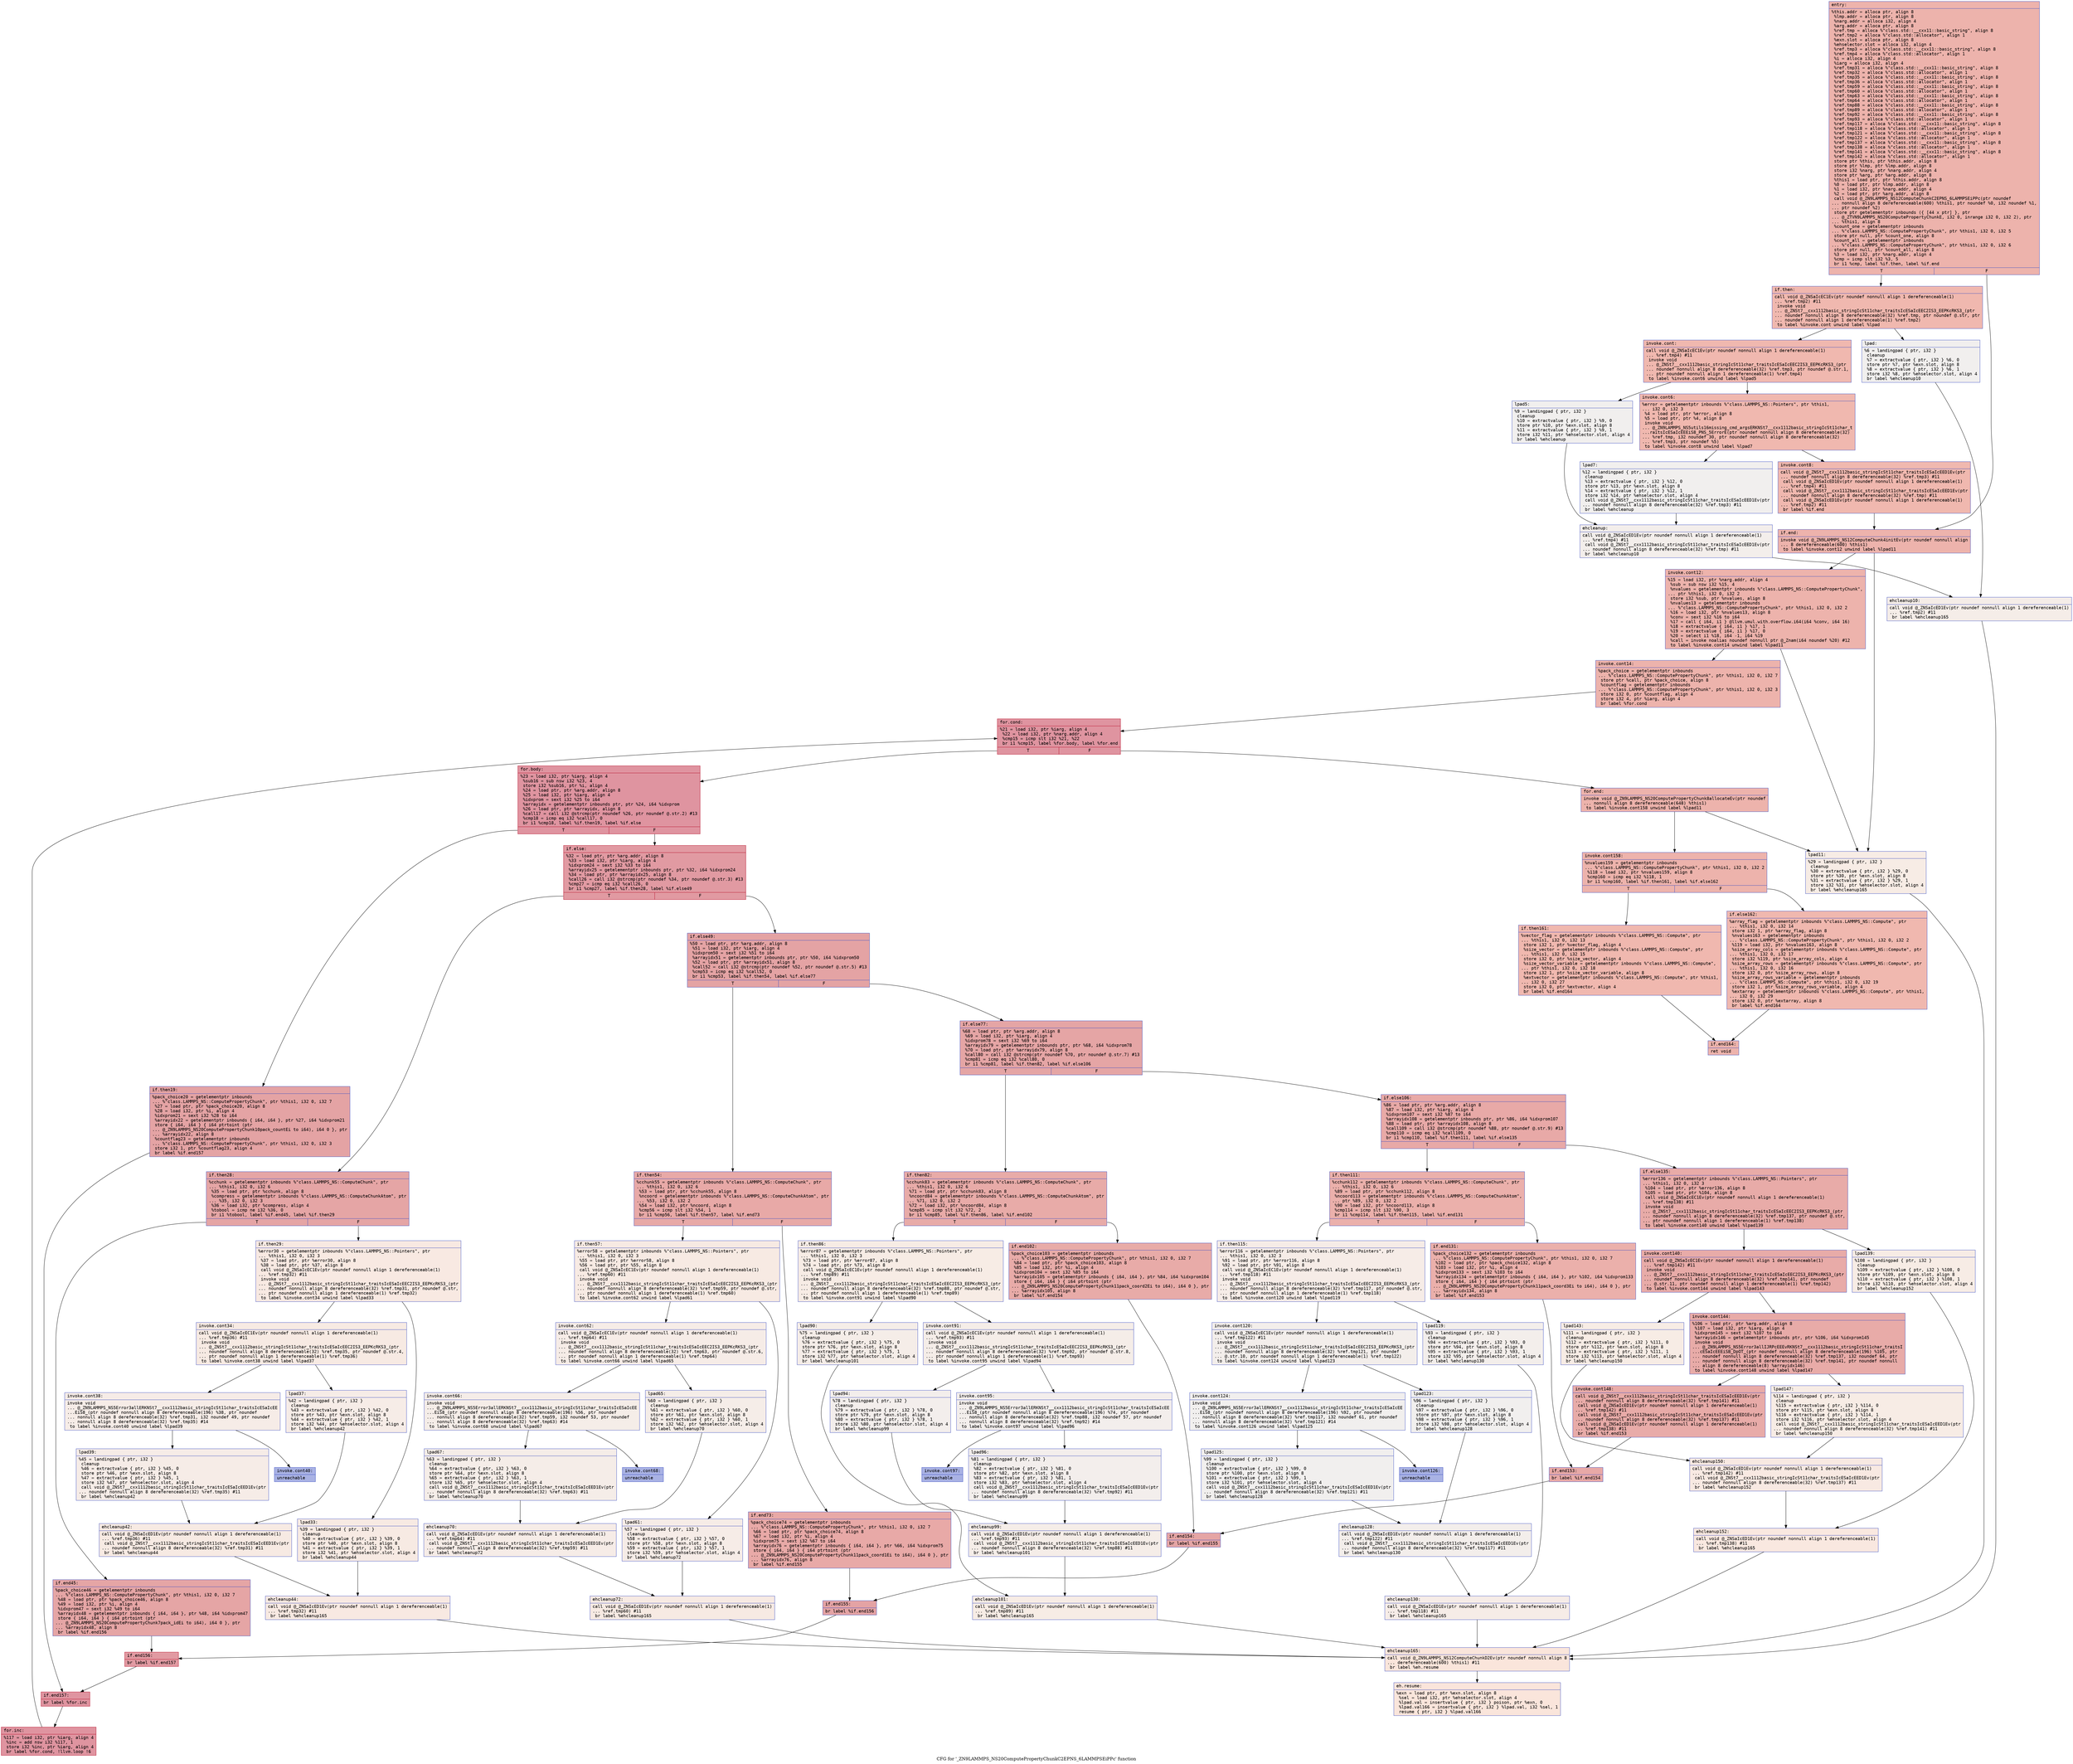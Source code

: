 digraph "CFG for '_ZN9LAMMPS_NS20ComputePropertyChunkC2EPNS_6LAMMPSEiPPc' function" {
	label="CFG for '_ZN9LAMMPS_NS20ComputePropertyChunkC2EPNS_6LAMMPSEiPPc' function";

	Node0x55b1604ce0b0 [shape=record,color="#3d50c3ff", style=filled, fillcolor="#d6524470" fontname="Courier",label="{entry:\l|  %this.addr = alloca ptr, align 8\l  %lmp.addr = alloca ptr, align 8\l  %narg.addr = alloca i32, align 4\l  %arg.addr = alloca ptr, align 8\l  %ref.tmp = alloca %\"class.std::__cxx11::basic_string\", align 8\l  %ref.tmp2 = alloca %\"class.std::allocator\", align 1\l  %exn.slot = alloca ptr, align 8\l  %ehselector.slot = alloca i32, align 4\l  %ref.tmp3 = alloca %\"class.std::__cxx11::basic_string\", align 8\l  %ref.tmp4 = alloca %\"class.std::allocator\", align 1\l  %i = alloca i32, align 4\l  %iarg = alloca i32, align 4\l  %ref.tmp31 = alloca %\"class.std::__cxx11::basic_string\", align 8\l  %ref.tmp32 = alloca %\"class.std::allocator\", align 1\l  %ref.tmp35 = alloca %\"class.std::__cxx11::basic_string\", align 8\l  %ref.tmp36 = alloca %\"class.std::allocator\", align 1\l  %ref.tmp59 = alloca %\"class.std::__cxx11::basic_string\", align 8\l  %ref.tmp60 = alloca %\"class.std::allocator\", align 1\l  %ref.tmp63 = alloca %\"class.std::__cxx11::basic_string\", align 8\l  %ref.tmp64 = alloca %\"class.std::allocator\", align 1\l  %ref.tmp88 = alloca %\"class.std::__cxx11::basic_string\", align 8\l  %ref.tmp89 = alloca %\"class.std::allocator\", align 1\l  %ref.tmp92 = alloca %\"class.std::__cxx11::basic_string\", align 8\l  %ref.tmp93 = alloca %\"class.std::allocator\", align 1\l  %ref.tmp117 = alloca %\"class.std::__cxx11::basic_string\", align 8\l  %ref.tmp118 = alloca %\"class.std::allocator\", align 1\l  %ref.tmp121 = alloca %\"class.std::__cxx11::basic_string\", align 8\l  %ref.tmp122 = alloca %\"class.std::allocator\", align 1\l  %ref.tmp137 = alloca %\"class.std::__cxx11::basic_string\", align 8\l  %ref.tmp138 = alloca %\"class.std::allocator\", align 1\l  %ref.tmp141 = alloca %\"class.std::__cxx11::basic_string\", align 8\l  %ref.tmp142 = alloca %\"class.std::allocator\", align 1\l  store ptr %this, ptr %this.addr, align 8\l  store ptr %lmp, ptr %lmp.addr, align 8\l  store i32 %narg, ptr %narg.addr, align 4\l  store ptr %arg, ptr %arg.addr, align 8\l  %this1 = load ptr, ptr %this.addr, align 8\l  %0 = load ptr, ptr %lmp.addr, align 8\l  %1 = load i32, ptr %narg.addr, align 4\l  %2 = load ptr, ptr %arg.addr, align 8\l  call void @_ZN9LAMMPS_NS12ComputeChunkC2EPNS_6LAMMPSEiPPc(ptr noundef\l... nonnull align 8 dereferenceable(600) %this1, ptr noundef %0, i32 noundef %1,\l... ptr noundef %2)\l  store ptr getelementptr inbounds (\{ [44 x ptr] \}, ptr\l... @_ZTVN9LAMMPS_NS20ComputePropertyChunkE, i32 0, inrange i32 0, i32 2), ptr\l... %this1, align 8\l  %count_one = getelementptr inbounds\l... %\"class.LAMMPS_NS::ComputePropertyChunk\", ptr %this1, i32 0, i32 5\l  store ptr null, ptr %count_one, align 8\l  %count_all = getelementptr inbounds\l... %\"class.LAMMPS_NS::ComputePropertyChunk\", ptr %this1, i32 0, i32 6\l  store ptr null, ptr %count_all, align 8\l  %3 = load i32, ptr %narg.addr, align 4\l  %cmp = icmp slt i32 %3, 5\l  br i1 %cmp, label %if.then, label %if.end\l|{<s0>T|<s1>F}}"];
	Node0x55b1604ce0b0:s0 -> Node0x55b1604d16c0[tooltip="entry -> if.then\nProbability 50.00%" ];
	Node0x55b1604ce0b0:s1 -> Node0x55b1604d1770[tooltip="entry -> if.end\nProbability 50.00%" ];
	Node0x55b1604d16c0 [shape=record,color="#3d50c3ff", style=filled, fillcolor="#dc5d4a70" fontname="Courier",label="{if.then:\l|  call void @_ZNSaIcEC1Ev(ptr noundef nonnull align 1 dereferenceable(1)\l... %ref.tmp2) #11\l  invoke void\l... @_ZNSt7__cxx1112basic_stringIcSt11char_traitsIcESaIcEEC2IS3_EEPKcRKS3_(ptr\l... noundef nonnull align 8 dereferenceable(32) %ref.tmp, ptr noundef @.str, ptr\l... noundef nonnull align 1 dereferenceable(1) %ref.tmp2)\l          to label %invoke.cont unwind label %lpad\l}"];
	Node0x55b1604d16c0 -> Node0x55b1604d1bb0[tooltip="if.then -> invoke.cont\nProbability 100.00%" ];
	Node0x55b1604d16c0 -> Node0x55b1604d1c90[tooltip="if.then -> lpad\nProbability 0.00%" ];
	Node0x55b1604d1bb0 [shape=record,color="#3d50c3ff", style=filled, fillcolor="#dc5d4a70" fontname="Courier",label="{invoke.cont:\l|  call void @_ZNSaIcEC1Ev(ptr noundef nonnull align 1 dereferenceable(1)\l... %ref.tmp4) #11\l  invoke void\l... @_ZNSt7__cxx1112basic_stringIcSt11char_traitsIcESaIcEEC2IS3_EEPKcRKS3_(ptr\l... noundef nonnull align 8 dereferenceable(32) %ref.tmp3, ptr noundef @.str.1,\l... ptr noundef nonnull align 1 dereferenceable(1) %ref.tmp4)\l          to label %invoke.cont6 unwind label %lpad5\l}"];
	Node0x55b1604d1bb0 -> Node0x55b1604d3030[tooltip="invoke.cont -> invoke.cont6\nProbability 100.00%" ];
	Node0x55b1604d1bb0 -> Node0x55b1604d3080[tooltip="invoke.cont -> lpad5\nProbability 0.00%" ];
	Node0x55b1604d3030 [shape=record,color="#3d50c3ff", style=filled, fillcolor="#dc5d4a70" fontname="Courier",label="{invoke.cont6:\l|  %error = getelementptr inbounds %\"class.LAMMPS_NS::Pointers\", ptr %this1,\l... i32 0, i32 3\l  %4 = load ptr, ptr %error, align 8\l  %5 = load ptr, ptr %4, align 8\l  invoke void\l... @_ZN9LAMMPS_NS5utils16missing_cmd_argsERKNSt7__cxx1112basic_stringIcSt11char_t\l...raitsIcESaIcEEEiS8_PNS_5ErrorE(ptr noundef nonnull align 8 dereferenceable(32)\l... %ref.tmp, i32 noundef 30, ptr noundef nonnull align 8 dereferenceable(32)\l... %ref.tmp3, ptr noundef %5)\l          to label %invoke.cont8 unwind label %lpad7\l}"];
	Node0x55b1604d3030 -> Node0x55b1604d2fe0[tooltip="invoke.cont6 -> invoke.cont8\nProbability 100.00%" ];
	Node0x55b1604d3030 -> Node0x55b1604d3bd0[tooltip="invoke.cont6 -> lpad7\nProbability 0.00%" ];
	Node0x55b1604d2fe0 [shape=record,color="#3d50c3ff", style=filled, fillcolor="#dc5d4a70" fontname="Courier",label="{invoke.cont8:\l|  call void @_ZNSt7__cxx1112basic_stringIcSt11char_traitsIcESaIcEED1Ev(ptr\l... noundef nonnull align 8 dereferenceable(32) %ref.tmp3) #11\l  call void @_ZNSaIcED1Ev(ptr noundef nonnull align 1 dereferenceable(1)\l... %ref.tmp4) #11\l  call void @_ZNSt7__cxx1112basic_stringIcSt11char_traitsIcESaIcEED1Ev(ptr\l... noundef nonnull align 8 dereferenceable(32) %ref.tmp) #11\l  call void @_ZNSaIcED1Ev(ptr noundef nonnull align 1 dereferenceable(1)\l... %ref.tmp2) #11\l  br label %if.end\l}"];
	Node0x55b1604d2fe0 -> Node0x55b1604d1770[tooltip="invoke.cont8 -> if.end\nProbability 100.00%" ];
	Node0x55b1604d1c90 [shape=record,color="#3d50c3ff", style=filled, fillcolor="#e0dbd870" fontname="Courier",label="{lpad:\l|  %6 = landingpad \{ ptr, i32 \}\l          cleanup\l  %7 = extractvalue \{ ptr, i32 \} %6, 0\l  store ptr %7, ptr %exn.slot, align 8\l  %8 = extractvalue \{ ptr, i32 \} %6, 1\l  store i32 %8, ptr %ehselector.slot, align 4\l  br label %ehcleanup10\l}"];
	Node0x55b1604d1c90 -> Node0x55b1604d4800[tooltip="lpad -> ehcleanup10\nProbability 100.00%" ];
	Node0x55b1604d3080 [shape=record,color="#3d50c3ff", style=filled, fillcolor="#e0dbd870" fontname="Courier",label="{lpad5:\l|  %9 = landingpad \{ ptr, i32 \}\l          cleanup\l  %10 = extractvalue \{ ptr, i32 \} %9, 0\l  store ptr %10, ptr %exn.slot, align 8\l  %11 = extractvalue \{ ptr, i32 \} %9, 1\l  store i32 %11, ptr %ehselector.slot, align 4\l  br label %ehcleanup\l}"];
	Node0x55b1604d3080 -> Node0x55b1604d4bd0[tooltip="lpad5 -> ehcleanup\nProbability 100.00%" ];
	Node0x55b1604d3bd0 [shape=record,color="#3d50c3ff", style=filled, fillcolor="#e0dbd870" fontname="Courier",label="{lpad7:\l|  %12 = landingpad \{ ptr, i32 \}\l          cleanup\l  %13 = extractvalue \{ ptr, i32 \} %12, 0\l  store ptr %13, ptr %exn.slot, align 8\l  %14 = extractvalue \{ ptr, i32 \} %12, 1\l  store i32 %14, ptr %ehselector.slot, align 4\l  call void @_ZNSt7__cxx1112basic_stringIcSt11char_traitsIcESaIcEED1Ev(ptr\l... noundef nonnull align 8 dereferenceable(32) %ref.tmp3) #11\l  br label %ehcleanup\l}"];
	Node0x55b1604d3bd0 -> Node0x55b1604d4bd0[tooltip="lpad7 -> ehcleanup\nProbability 100.00%" ];
	Node0x55b1604d4bd0 [shape=record,color="#3d50c3ff", style=filled, fillcolor="#e5d8d170" fontname="Courier",label="{ehcleanup:\l|  call void @_ZNSaIcED1Ev(ptr noundef nonnull align 1 dereferenceable(1)\l... %ref.tmp4) #11\l  call void @_ZNSt7__cxx1112basic_stringIcSt11char_traitsIcESaIcEED1Ev(ptr\l... noundef nonnull align 8 dereferenceable(32) %ref.tmp) #11\l  br label %ehcleanup10\l}"];
	Node0x55b1604d4bd0 -> Node0x55b1604d4800[tooltip="ehcleanup -> ehcleanup10\nProbability 100.00%" ];
	Node0x55b1604d4800 [shape=record,color="#3d50c3ff", style=filled, fillcolor="#e8d6cc70" fontname="Courier",label="{ehcleanup10:\l|  call void @_ZNSaIcED1Ev(ptr noundef nonnull align 1 dereferenceable(1)\l... %ref.tmp2) #11\l  br label %ehcleanup165\l}"];
	Node0x55b1604d4800 -> Node0x55b1604d54e0[tooltip="ehcleanup10 -> ehcleanup165\nProbability 100.00%" ];
	Node0x55b1604d1770 [shape=record,color="#3d50c3ff", style=filled, fillcolor="#d6524470" fontname="Courier",label="{if.end:\l|  invoke void @_ZN9LAMMPS_NS12ComputeChunk4initEv(ptr noundef nonnull align\l... 8 dereferenceable(600) %this1)\l          to label %invoke.cont12 unwind label %lpad11\l}"];
	Node0x55b1604d1770 -> Node0x55b1604d55d0[tooltip="if.end -> invoke.cont12\nProbability 100.00%" ];
	Node0x55b1604d1770 -> Node0x55b1604d5650[tooltip="if.end -> lpad11\nProbability 0.00%" ];
	Node0x55b1604d55d0 [shape=record,color="#3d50c3ff", style=filled, fillcolor="#d6524470" fontname="Courier",label="{invoke.cont12:\l|  %15 = load i32, ptr %narg.addr, align 4\l  %sub = sub nsw i32 %15, 4\l  %nvalues = getelementptr inbounds %\"class.LAMMPS_NS::ComputePropertyChunk\",\l... ptr %this1, i32 0, i32 2\l  store i32 %sub, ptr %nvalues, align 8\l  %nvalues13 = getelementptr inbounds\l... %\"class.LAMMPS_NS::ComputePropertyChunk\", ptr %this1, i32 0, i32 2\l  %16 = load i32, ptr %nvalues13, align 8\l  %conv = sext i32 %16 to i64\l  %17 = call \{ i64, i1 \} @llvm.umul.with.overflow.i64(i64 %conv, i64 16)\l  %18 = extractvalue \{ i64, i1 \} %17, 1\l  %19 = extractvalue \{ i64, i1 \} %17, 0\l  %20 = select i1 %18, i64 -1, i64 %19\l  %call = invoke noalias noundef nonnull ptr @_Znam(i64 noundef %20) #12\l          to label %invoke.cont14 unwind label %lpad11\l}"];
	Node0x55b1604d55d0 -> Node0x55b1604d5fd0[tooltip="invoke.cont12 -> invoke.cont14\nProbability 100.00%" ];
	Node0x55b1604d55d0 -> Node0x55b1604d5650[tooltip="invoke.cont12 -> lpad11\nProbability 0.00%" ];
	Node0x55b1604d5fd0 [shape=record,color="#3d50c3ff", style=filled, fillcolor="#d6524470" fontname="Courier",label="{invoke.cont14:\l|  %pack_choice = getelementptr inbounds\l... %\"class.LAMMPS_NS::ComputePropertyChunk\", ptr %this1, i32 0, i32 7\l  store ptr %call, ptr %pack_choice, align 8\l  %countflag = getelementptr inbounds\l... %\"class.LAMMPS_NS::ComputePropertyChunk\", ptr %this1, i32 0, i32 3\l  store i32 0, ptr %countflag, align 4\l  store i32 4, ptr %iarg, align 4\l  br label %for.cond\l}"];
	Node0x55b1604d5fd0 -> Node0x55b1604d6630[tooltip="invoke.cont14 -> for.cond\nProbability 100.00%" ];
	Node0x55b1604d6630 [shape=record,color="#b70d28ff", style=filled, fillcolor="#b70d2870" fontname="Courier",label="{for.cond:\l|  %21 = load i32, ptr %iarg, align 4\l  %22 = load i32, ptr %narg.addr, align 4\l  %cmp15 = icmp slt i32 %21, %22\l  br i1 %cmp15, label %for.body, label %for.end\l|{<s0>T|<s1>F}}"];
	Node0x55b1604d6630:s0 -> Node0x55b1604d68d0[tooltip="for.cond -> for.body\nProbability 96.88%" ];
	Node0x55b1604d6630:s1 -> Node0x55b1604d6950[tooltip="for.cond -> for.end\nProbability 3.12%" ];
	Node0x55b1604d68d0 [shape=record,color="#b70d28ff", style=filled, fillcolor="#b70d2870" fontname="Courier",label="{for.body:\l|  %23 = load i32, ptr %iarg, align 4\l  %sub16 = sub nsw i32 %23, 4\l  store i32 %sub16, ptr %i, align 4\l  %24 = load ptr, ptr %arg.addr, align 8\l  %25 = load i32, ptr %iarg, align 4\l  %idxprom = sext i32 %25 to i64\l  %arrayidx = getelementptr inbounds ptr, ptr %24, i64 %idxprom\l  %26 = load ptr, ptr %arrayidx, align 8\l  %call17 = call i32 @strcmp(ptr noundef %26, ptr noundef @.str.2) #13\l  %cmp18 = icmp eq i32 %call17, 0\l  br i1 %cmp18, label %if.then19, label %if.else\l|{<s0>T|<s1>F}}"];
	Node0x55b1604d68d0:s0 -> Node0x55b1604cf3c0[tooltip="for.body -> if.then19\nProbability 37.50%" ];
	Node0x55b1604d68d0:s1 -> Node0x55b1604cf4a0[tooltip="for.body -> if.else\nProbability 62.50%" ];
	Node0x55b1604cf3c0 [shape=record,color="#3d50c3ff", style=filled, fillcolor="#c32e3170" fontname="Courier",label="{if.then19:\l|  %pack_choice20 = getelementptr inbounds\l... %\"class.LAMMPS_NS::ComputePropertyChunk\", ptr %this1, i32 0, i32 7\l  %27 = load ptr, ptr %pack_choice20, align 8\l  %28 = load i32, ptr %i, align 4\l  %idxprom21 = sext i32 %28 to i64\l  %arrayidx22 = getelementptr inbounds \{ i64, i64 \}, ptr %27, i64 %idxprom21\l  store \{ i64, i64 \} \{ i64 ptrtoint (ptr\l... @_ZN9LAMMPS_NS20ComputePropertyChunk10pack_countEi to i64), i64 0 \}, ptr\l... %arrayidx22, align 8\l  %countflag23 = getelementptr inbounds\l... %\"class.LAMMPS_NS::ComputePropertyChunk\", ptr %this1, i32 0, i32 3\l  store i32 1, ptr %countflag23, align 4\l  br label %if.end157\l}"];
	Node0x55b1604cf3c0 -> Node0x55b1604d8360[tooltip="if.then19 -> if.end157\nProbability 100.00%" ];
	Node0x55b1604d5650 [shape=record,color="#3d50c3ff", style=filled, fillcolor="#ecd3c570" fontname="Courier",label="{lpad11:\l|  %29 = landingpad \{ ptr, i32 \}\l          cleanup\l  %30 = extractvalue \{ ptr, i32 \} %29, 0\l  store ptr %30, ptr %exn.slot, align 8\l  %31 = extractvalue \{ ptr, i32 \} %29, 1\l  store i32 %31, ptr %ehselector.slot, align 4\l  br label %ehcleanup165\l}"];
	Node0x55b1604d5650 -> Node0x55b1604d54e0[tooltip="lpad11 -> ehcleanup165\nProbability 100.00%" ];
	Node0x55b1604cf4a0 [shape=record,color="#b70d28ff", style=filled, fillcolor="#bb1b2c70" fontname="Courier",label="{if.else:\l|  %32 = load ptr, ptr %arg.addr, align 8\l  %33 = load i32, ptr %iarg, align 4\l  %idxprom24 = sext i32 %33 to i64\l  %arrayidx25 = getelementptr inbounds ptr, ptr %32, i64 %idxprom24\l  %34 = load ptr, ptr %arrayidx25, align 8\l  %call26 = call i32 @strcmp(ptr noundef %34, ptr noundef @.str.3) #13\l  %cmp27 = icmp eq i32 %call26, 0\l  br i1 %cmp27, label %if.then28, label %if.else49\l|{<s0>T|<s1>F}}"];
	Node0x55b1604cf4a0:s0 -> Node0x55b1604d8c70[tooltip="if.else -> if.then28\nProbability 37.50%" ];
	Node0x55b1604cf4a0:s1 -> Node0x55b1604d8cf0[tooltip="if.else -> if.else49\nProbability 62.50%" ];
	Node0x55b1604d8c70 [shape=record,color="#3d50c3ff", style=filled, fillcolor="#c5333470" fontname="Courier",label="{if.then28:\l|  %cchunk = getelementptr inbounds %\"class.LAMMPS_NS::ComputeChunk\", ptr\l... %this1, i32 0, i32 6\l  %35 = load ptr, ptr %cchunk, align 8\l  %compress = getelementptr inbounds %\"class.LAMMPS_NS::ComputeChunkAtom\", ptr\l... %35, i32 0, i32 3\l  %36 = load i32, ptr %compress, align 4\l  %tobool = icmp ne i32 %36, 0\l  br i1 %tobool, label %if.end45, label %if.then29\l|{<s0>T|<s1>F}}"];
	Node0x55b1604d8c70:s0 -> Node0x55b1604d9200[tooltip="if.then28 -> if.end45\nProbability 100.00%" ];
	Node0x55b1604d8c70:s1 -> Node0x55b1604d9280[tooltip="if.then28 -> if.then29\nProbability 0.00%" ];
	Node0x55b1604d9280 [shape=record,color="#3d50c3ff", style=filled, fillcolor="#efcebd70" fontname="Courier",label="{if.then29:\l|  %error30 = getelementptr inbounds %\"class.LAMMPS_NS::Pointers\", ptr\l... %this1, i32 0, i32 3\l  %37 = load ptr, ptr %error30, align 8\l  %38 = load ptr, ptr %37, align 8\l  call void @_ZNSaIcEC1Ev(ptr noundef nonnull align 1 dereferenceable(1)\l... %ref.tmp32) #11\l  invoke void\l... @_ZNSt7__cxx1112basic_stringIcSt11char_traitsIcESaIcEEC2IS3_EEPKcRKS3_(ptr\l... noundef nonnull align 8 dereferenceable(32) %ref.tmp31, ptr noundef @.str,\l... ptr noundef nonnull align 1 dereferenceable(1) %ref.tmp32)\l          to label %invoke.cont34 unwind label %lpad33\l}"];
	Node0x55b1604d9280 -> Node0x55b1604d9770[tooltip="if.then29 -> invoke.cont34\nProbability 50.00%" ];
	Node0x55b1604d9280 -> Node0x55b1604d97f0[tooltip="if.then29 -> lpad33\nProbability 50.00%" ];
	Node0x55b1604d9770 [shape=record,color="#3d50c3ff", style=filled, fillcolor="#eed0c070" fontname="Courier",label="{invoke.cont34:\l|  call void @_ZNSaIcEC1Ev(ptr noundef nonnull align 1 dereferenceable(1)\l... %ref.tmp36) #11\l  invoke void\l... @_ZNSt7__cxx1112basic_stringIcSt11char_traitsIcESaIcEEC2IS3_EEPKcRKS3_(ptr\l... noundef nonnull align 8 dereferenceable(32) %ref.tmp35, ptr noundef @.str.4,\l... ptr noundef nonnull align 1 dereferenceable(1) %ref.tmp36)\l          to label %invoke.cont38 unwind label %lpad37\l}"];
	Node0x55b1604d9770 -> Node0x55b1604d9b70[tooltip="invoke.cont34 -> invoke.cont38\nProbability 50.00%" ];
	Node0x55b1604d9770 -> Node0x55b1604d9bc0[tooltip="invoke.cont34 -> lpad37\nProbability 50.00%" ];
	Node0x55b1604d9b70 [shape=record,color="#3d50c3ff", style=filled, fillcolor="#ead5c970" fontname="Courier",label="{invoke.cont38:\l|  invoke void\l... @_ZN9LAMMPS_NS5Error3allERKNSt7__cxx1112basic_stringIcSt11char_traitsIcESaIcEE\l...EiS8_(ptr noundef nonnull align 8 dereferenceable(196) %38, ptr noundef\l... nonnull align 8 dereferenceable(32) %ref.tmp31, i32 noundef 49, ptr noundef\l... nonnull align 8 dereferenceable(32) %ref.tmp35) #14\l          to label %invoke.cont40 unwind label %lpad39\l}"];
	Node0x55b1604d9b70 -> Node0x55b1604d9b20[tooltip="invoke.cont38 -> invoke.cont40\nProbability 0.00%" ];
	Node0x55b1604d9b70 -> Node0x55b1604d9f40[tooltip="invoke.cont38 -> lpad39\nProbability 100.00%" ];
	Node0x55b1604d9b20 [shape=record,color="#3d50c3ff", style=filled, fillcolor="#3d50c370" fontname="Courier",label="{invoke.cont40:\l|  unreachable\l}"];
	Node0x55b1604d97f0 [shape=record,color="#3d50c3ff", style=filled, fillcolor="#eed0c070" fontname="Courier",label="{lpad33:\l|  %39 = landingpad \{ ptr, i32 \}\l          cleanup\l  %40 = extractvalue \{ ptr, i32 \} %39, 0\l  store ptr %40, ptr %exn.slot, align 8\l  %41 = extractvalue \{ ptr, i32 \} %39, 1\l  store i32 %41, ptr %ehselector.slot, align 4\l  br label %ehcleanup44\l}"];
	Node0x55b1604d97f0 -> Node0x55b1604d3b60[tooltip="lpad33 -> ehcleanup44\nProbability 100.00%" ];
	Node0x55b1604d9bc0 [shape=record,color="#3d50c3ff", style=filled, fillcolor="#ead5c970" fontname="Courier",label="{lpad37:\l|  %42 = landingpad \{ ptr, i32 \}\l          cleanup\l  %43 = extractvalue \{ ptr, i32 \} %42, 0\l  store ptr %43, ptr %exn.slot, align 8\l  %44 = extractvalue \{ ptr, i32 \} %42, 1\l  store i32 %44, ptr %ehselector.slot, align 4\l  br label %ehcleanup42\l}"];
	Node0x55b1604d9bc0 -> Node0x55b1604daf50[tooltip="lpad37 -> ehcleanup42\nProbability 100.00%" ];
	Node0x55b1604d9f40 [shape=record,color="#3d50c3ff", style=filled, fillcolor="#ead5c970" fontname="Courier",label="{lpad39:\l|  %45 = landingpad \{ ptr, i32 \}\l          cleanup\l  %46 = extractvalue \{ ptr, i32 \} %45, 0\l  store ptr %46, ptr %exn.slot, align 8\l  %47 = extractvalue \{ ptr, i32 \} %45, 1\l  store i32 %47, ptr %ehselector.slot, align 4\l  call void @_ZNSt7__cxx1112basic_stringIcSt11char_traitsIcESaIcEED1Ev(ptr\l... noundef nonnull align 8 dereferenceable(32) %ref.tmp35) #11\l  br label %ehcleanup42\l}"];
	Node0x55b1604d9f40 -> Node0x55b1604daf50[tooltip="lpad39 -> ehcleanup42\nProbability 100.00%" ];
	Node0x55b1604daf50 [shape=record,color="#3d50c3ff", style=filled, fillcolor="#eed0c070" fontname="Courier",label="{ehcleanup42:\l|  call void @_ZNSaIcED1Ev(ptr noundef nonnull align 1 dereferenceable(1)\l... %ref.tmp36) #11\l  call void @_ZNSt7__cxx1112basic_stringIcSt11char_traitsIcESaIcEED1Ev(ptr\l... noundef nonnull align 8 dereferenceable(32) %ref.tmp31) #11\l  br label %ehcleanup44\l}"];
	Node0x55b1604daf50 -> Node0x55b1604d3b60[tooltip="ehcleanup42 -> ehcleanup44\nProbability 100.00%" ];
	Node0x55b1604d3b60 [shape=record,color="#3d50c3ff", style=filled, fillcolor="#efcebd70" fontname="Courier",label="{ehcleanup44:\l|  call void @_ZNSaIcED1Ev(ptr noundef nonnull align 1 dereferenceable(1)\l... %ref.tmp32) #11\l  br label %ehcleanup165\l}"];
	Node0x55b1604d3b60 -> Node0x55b1604d54e0[tooltip="ehcleanup44 -> ehcleanup165\nProbability 100.00%" ];
	Node0x55b1604d9200 [shape=record,color="#3d50c3ff", style=filled, fillcolor="#c5333470" fontname="Courier",label="{if.end45:\l|  %pack_choice46 = getelementptr inbounds\l... %\"class.LAMMPS_NS::ComputePropertyChunk\", ptr %this1, i32 0, i32 7\l  %48 = load ptr, ptr %pack_choice46, align 8\l  %49 = load i32, ptr %i, align 4\l  %idxprom47 = sext i32 %49 to i64\l  %arrayidx48 = getelementptr inbounds \{ i64, i64 \}, ptr %48, i64 %idxprom47\l  store \{ i64, i64 \} \{ i64 ptrtoint (ptr\l... @_ZN9LAMMPS_NS20ComputePropertyChunk7pack_idEi to i64), i64 0 \}, ptr\l... %arrayidx48, align 8\l  br label %if.end156\l}"];
	Node0x55b1604d9200 -> Node0x55b1604dc530[tooltip="if.end45 -> if.end156\nProbability 100.00%" ];
	Node0x55b1604d8cf0 [shape=record,color="#3d50c3ff", style=filled, fillcolor="#c32e3170" fontname="Courier",label="{if.else49:\l|  %50 = load ptr, ptr %arg.addr, align 8\l  %51 = load i32, ptr %iarg, align 4\l  %idxprom50 = sext i32 %51 to i64\l  %arrayidx51 = getelementptr inbounds ptr, ptr %50, i64 %idxprom50\l  %52 = load ptr, ptr %arrayidx51, align 8\l  %call52 = call i32 @strcmp(ptr noundef %52, ptr noundef @.str.5) #13\l  %cmp53 = icmp eq i32 %call52, 0\l  br i1 %cmp53, label %if.then54, label %if.else77\l|{<s0>T|<s1>F}}"];
	Node0x55b1604d8cf0:s0 -> Node0x55b1604dcaf0[tooltip="if.else49 -> if.then54\nProbability 37.50%" ];
	Node0x55b1604d8cf0:s1 -> Node0x55b1604dcb70[tooltip="if.else49 -> if.else77\nProbability 62.50%" ];
	Node0x55b1604dcaf0 [shape=record,color="#3d50c3ff", style=filled, fillcolor="#ca3b3770" fontname="Courier",label="{if.then54:\l|  %cchunk55 = getelementptr inbounds %\"class.LAMMPS_NS::ComputeChunk\", ptr\l... %this1, i32 0, i32 6\l  %53 = load ptr, ptr %cchunk55, align 8\l  %ncoord = getelementptr inbounds %\"class.LAMMPS_NS::ComputeChunkAtom\", ptr\l... %53, i32 0, i32 2\l  %54 = load i32, ptr %ncoord, align 8\l  %cmp56 = icmp slt i32 %54, 1\l  br i1 %cmp56, label %if.then57, label %if.end73\l|{<s0>T|<s1>F}}"];
	Node0x55b1604dcaf0:s0 -> Node0x55b1604dd080[tooltip="if.then54 -> if.then57\nProbability 0.00%" ];
	Node0x55b1604dcaf0:s1 -> Node0x55b1604dd100[tooltip="if.then54 -> if.end73\nProbability 100.00%" ];
	Node0x55b1604dd080 [shape=record,color="#3d50c3ff", style=filled, fillcolor="#eed0c070" fontname="Courier",label="{if.then57:\l|  %error58 = getelementptr inbounds %\"class.LAMMPS_NS::Pointers\", ptr\l... %this1, i32 0, i32 3\l  %55 = load ptr, ptr %error58, align 8\l  %56 = load ptr, ptr %55, align 8\l  call void @_ZNSaIcEC1Ev(ptr noundef nonnull align 1 dereferenceable(1)\l... %ref.tmp60) #11\l  invoke void\l... @_ZNSt7__cxx1112basic_stringIcSt11char_traitsIcESaIcEEC2IS3_EEPKcRKS3_(ptr\l... noundef nonnull align 8 dereferenceable(32) %ref.tmp59, ptr noundef @.str,\l... ptr noundef nonnull align 1 dereferenceable(1) %ref.tmp60)\l          to label %invoke.cont62 unwind label %lpad61\l}"];
	Node0x55b1604dd080 -> Node0x55b1604dd5f0[tooltip="if.then57 -> invoke.cont62\nProbability 50.00%" ];
	Node0x55b1604dd080 -> Node0x55b1604dd670[tooltip="if.then57 -> lpad61\nProbability 50.00%" ];
	Node0x55b1604dd5f0 [shape=record,color="#3d50c3ff", style=filled, fillcolor="#ead5c970" fontname="Courier",label="{invoke.cont62:\l|  call void @_ZNSaIcEC1Ev(ptr noundef nonnull align 1 dereferenceable(1)\l... %ref.tmp64) #11\l  invoke void\l... @_ZNSt7__cxx1112basic_stringIcSt11char_traitsIcESaIcEEC2IS3_EEPKcRKS3_(ptr\l... noundef nonnull align 8 dereferenceable(32) %ref.tmp63, ptr noundef @.str.6,\l... ptr noundef nonnull align 1 dereferenceable(1) %ref.tmp64)\l          to label %invoke.cont66 unwind label %lpad65\l}"];
	Node0x55b1604dd5f0 -> Node0x55b1604dd9f0[tooltip="invoke.cont62 -> invoke.cont66\nProbability 50.00%" ];
	Node0x55b1604dd5f0 -> Node0x55b1604dda40[tooltip="invoke.cont62 -> lpad65\nProbability 50.00%" ];
	Node0x55b1604dd9f0 [shape=record,color="#3d50c3ff", style=filled, fillcolor="#e8d6cc70" fontname="Courier",label="{invoke.cont66:\l|  invoke void\l... @_ZN9LAMMPS_NS5Error3allERKNSt7__cxx1112basic_stringIcSt11char_traitsIcESaIcEE\l...EiS8_(ptr noundef nonnull align 8 dereferenceable(196) %56, ptr noundef\l... nonnull align 8 dereferenceable(32) %ref.tmp59, i32 noundef 53, ptr noundef\l... nonnull align 8 dereferenceable(32) %ref.tmp63) #14\l          to label %invoke.cont68 unwind label %lpad67\l}"];
	Node0x55b1604dd9f0 -> Node0x55b1604dd9a0[tooltip="invoke.cont66 -> invoke.cont68\nProbability 0.00%" ];
	Node0x55b1604dd9f0 -> Node0x55b1604ddd60[tooltip="invoke.cont66 -> lpad67\nProbability 100.00%" ];
	Node0x55b1604dd9a0 [shape=record,color="#3d50c3ff", style=filled, fillcolor="#3d50c370" fontname="Courier",label="{invoke.cont68:\l|  unreachable\l}"];
	Node0x55b1604dd670 [shape=record,color="#3d50c3ff", style=filled, fillcolor="#ead5c970" fontname="Courier",label="{lpad61:\l|  %57 = landingpad \{ ptr, i32 \}\l          cleanup\l  %58 = extractvalue \{ ptr, i32 \} %57, 0\l  store ptr %58, ptr %exn.slot, align 8\l  %59 = extractvalue \{ ptr, i32 \} %57, 1\l  store i32 %59, ptr %ehselector.slot, align 4\l  br label %ehcleanup72\l}"];
	Node0x55b1604dd670 -> Node0x55b1604de320[tooltip="lpad61 -> ehcleanup72\nProbability 100.00%" ];
	Node0x55b1604dda40 [shape=record,color="#3d50c3ff", style=filled, fillcolor="#e8d6cc70" fontname="Courier",label="{lpad65:\l|  %60 = landingpad \{ ptr, i32 \}\l          cleanup\l  %61 = extractvalue \{ ptr, i32 \} %60, 0\l  store ptr %61, ptr %exn.slot, align 8\l  %62 = extractvalue \{ ptr, i32 \} %60, 1\l  store i32 %62, ptr %ehselector.slot, align 4\l  br label %ehcleanup70\l}"];
	Node0x55b1604dda40 -> Node0x55b1604de670[tooltip="lpad65 -> ehcleanup70\nProbability 100.00%" ];
	Node0x55b1604ddd60 [shape=record,color="#3d50c3ff", style=filled, fillcolor="#e8d6cc70" fontname="Courier",label="{lpad67:\l|  %63 = landingpad \{ ptr, i32 \}\l          cleanup\l  %64 = extractvalue \{ ptr, i32 \} %63, 0\l  store ptr %64, ptr %exn.slot, align 8\l  %65 = extractvalue \{ ptr, i32 \} %63, 1\l  store i32 %65, ptr %ehselector.slot, align 4\l  call void @_ZNSt7__cxx1112basic_stringIcSt11char_traitsIcESaIcEED1Ev(ptr\l... noundef nonnull align 8 dereferenceable(32) %ref.tmp63) #11\l  br label %ehcleanup70\l}"];
	Node0x55b1604ddd60 -> Node0x55b1604de670[tooltip="lpad67 -> ehcleanup70\nProbability 100.00%" ];
	Node0x55b1604de670 [shape=record,color="#3d50c3ff", style=filled, fillcolor="#ead5c970" fontname="Courier",label="{ehcleanup70:\l|  call void @_ZNSaIcED1Ev(ptr noundef nonnull align 1 dereferenceable(1)\l... %ref.tmp64) #11\l  call void @_ZNSt7__cxx1112basic_stringIcSt11char_traitsIcESaIcEED1Ev(ptr\l... noundef nonnull align 8 dereferenceable(32) %ref.tmp59) #11\l  br label %ehcleanup72\l}"];
	Node0x55b1604de670 -> Node0x55b1604de320[tooltip="ehcleanup70 -> ehcleanup72\nProbability 100.00%" ];
	Node0x55b1604de320 [shape=record,color="#3d50c3ff", style=filled, fillcolor="#eed0c070" fontname="Courier",label="{ehcleanup72:\l|  call void @_ZNSaIcED1Ev(ptr noundef nonnull align 1 dereferenceable(1)\l... %ref.tmp60) #11\l  br label %ehcleanup165\l}"];
	Node0x55b1604de320 -> Node0x55b1604d54e0[tooltip="ehcleanup72 -> ehcleanup165\nProbability 100.00%" ];
	Node0x55b1604dd100 [shape=record,color="#3d50c3ff", style=filled, fillcolor="#ca3b3770" fontname="Courier",label="{if.end73:\l|  %pack_choice74 = getelementptr inbounds\l... %\"class.LAMMPS_NS::ComputePropertyChunk\", ptr %this1, i32 0, i32 7\l  %66 = load ptr, ptr %pack_choice74, align 8\l  %67 = load i32, ptr %i, align 4\l  %idxprom75 = sext i32 %67 to i64\l  %arrayidx76 = getelementptr inbounds \{ i64, i64 \}, ptr %66, i64 %idxprom75\l  store \{ i64, i64 \} \{ i64 ptrtoint (ptr\l... @_ZN9LAMMPS_NS20ComputePropertyChunk11pack_coord1Ei to i64), i64 0 \}, ptr\l... %arrayidx76, align 8\l  br label %if.end155\l}"];
	Node0x55b1604dd100 -> Node0x55b1604df460[tooltip="if.end73 -> if.end155\nProbability 100.00%" ];
	Node0x55b1604dcb70 [shape=record,color="#3d50c3ff", style=filled, fillcolor="#c5333470" fontname="Courier",label="{if.else77:\l|  %68 = load ptr, ptr %arg.addr, align 8\l  %69 = load i32, ptr %iarg, align 4\l  %idxprom78 = sext i32 %69 to i64\l  %arrayidx79 = getelementptr inbounds ptr, ptr %68, i64 %idxprom78\l  %70 = load ptr, ptr %arrayidx79, align 8\l  %call80 = call i32 @strcmp(ptr noundef %70, ptr noundef @.str.7) #13\l  %cmp81 = icmp eq i32 %call80, 0\l  br i1 %cmp81, label %if.then82, label %if.else106\l|{<s0>T|<s1>F}}"];
	Node0x55b1604dcb70:s0 -> Node0x55b1604dfa20[tooltip="if.else77 -> if.then82\nProbability 37.50%" ];
	Node0x55b1604dcb70:s1 -> Node0x55b1604dfaa0[tooltip="if.else77 -> if.else106\nProbability 62.50%" ];
	Node0x55b1604dfa20 [shape=record,color="#3d50c3ff", style=filled, fillcolor="#cc403a70" fontname="Courier",label="{if.then82:\l|  %cchunk83 = getelementptr inbounds %\"class.LAMMPS_NS::ComputeChunk\", ptr\l... %this1, i32 0, i32 6\l  %71 = load ptr, ptr %cchunk83, align 8\l  %ncoord84 = getelementptr inbounds %\"class.LAMMPS_NS::ComputeChunkAtom\", ptr\l... %71, i32 0, i32 2\l  %72 = load i32, ptr %ncoord84, align 8\l  %cmp85 = icmp slt i32 %72, 2\l  br i1 %cmp85, label %if.then86, label %if.end102\l|{<s0>T|<s1>F}}"];
	Node0x55b1604dfa20:s0 -> Node0x55b1604dff60[tooltip="if.then82 -> if.then86\nProbability 0.00%" ];
	Node0x55b1604dfa20:s1 -> Node0x55b1604dffe0[tooltip="if.then82 -> if.end102\nProbability 100.00%" ];
	Node0x55b1604dff60 [shape=record,color="#3d50c3ff", style=filled, fillcolor="#ecd3c570" fontname="Courier",label="{if.then86:\l|  %error87 = getelementptr inbounds %\"class.LAMMPS_NS::Pointers\", ptr\l... %this1, i32 0, i32 3\l  %73 = load ptr, ptr %error87, align 8\l  %74 = load ptr, ptr %73, align 8\l  call void @_ZNSaIcEC1Ev(ptr noundef nonnull align 1 dereferenceable(1)\l... %ref.tmp89) #11\l  invoke void\l... @_ZNSt7__cxx1112basic_stringIcSt11char_traitsIcESaIcEEC2IS3_EEPKcRKS3_(ptr\l... noundef nonnull align 8 dereferenceable(32) %ref.tmp88, ptr noundef @.str,\l... ptr noundef nonnull align 1 dereferenceable(1) %ref.tmp89)\l          to label %invoke.cont91 unwind label %lpad90\l}"];
	Node0x55b1604dff60 -> Node0x55b1604e04d0[tooltip="if.then86 -> invoke.cont91\nProbability 50.00%" ];
	Node0x55b1604dff60 -> Node0x55b1604e0550[tooltip="if.then86 -> lpad90\nProbability 50.00%" ];
	Node0x55b1604e04d0 [shape=record,color="#3d50c3ff", style=filled, fillcolor="#e8d6cc70" fontname="Courier",label="{invoke.cont91:\l|  call void @_ZNSaIcEC1Ev(ptr noundef nonnull align 1 dereferenceable(1)\l... %ref.tmp93) #11\l  invoke void\l... @_ZNSt7__cxx1112basic_stringIcSt11char_traitsIcESaIcEEC2IS3_EEPKcRKS3_(ptr\l... noundef nonnull align 8 dereferenceable(32) %ref.tmp92, ptr noundef @.str.8,\l... ptr noundef nonnull align 1 dereferenceable(1) %ref.tmp93)\l          to label %invoke.cont95 unwind label %lpad94\l}"];
	Node0x55b1604e04d0 -> Node0x55b1604e08d0[tooltip="invoke.cont91 -> invoke.cont95\nProbability 50.00%" ];
	Node0x55b1604e04d0 -> Node0x55b1604e0920[tooltip="invoke.cont91 -> lpad94\nProbability 50.00%" ];
	Node0x55b1604e08d0 [shape=record,color="#3d50c3ff", style=filled, fillcolor="#e3d9d370" fontname="Courier",label="{invoke.cont95:\l|  invoke void\l... @_ZN9LAMMPS_NS5Error3allERKNSt7__cxx1112basic_stringIcSt11char_traitsIcESaIcEE\l...EiS8_(ptr noundef nonnull align 8 dereferenceable(196) %74, ptr noundef\l... nonnull align 8 dereferenceable(32) %ref.tmp88, i32 noundef 57, ptr noundef\l... nonnull align 8 dereferenceable(32) %ref.tmp92) #14\l          to label %invoke.cont97 unwind label %lpad96\l}"];
	Node0x55b1604e08d0 -> Node0x55b1604e0880[tooltip="invoke.cont95 -> invoke.cont97\nProbability 0.00%" ];
	Node0x55b1604e08d0 -> Node0x55b1604e0c40[tooltip="invoke.cont95 -> lpad96\nProbability 100.00%" ];
	Node0x55b1604e0880 [shape=record,color="#3d50c3ff", style=filled, fillcolor="#3d50c370" fontname="Courier",label="{invoke.cont97:\l|  unreachable\l}"];
	Node0x55b1604e0550 [shape=record,color="#3d50c3ff", style=filled, fillcolor="#e8d6cc70" fontname="Courier",label="{lpad90:\l|  %75 = landingpad \{ ptr, i32 \}\l          cleanup\l  %76 = extractvalue \{ ptr, i32 \} %75, 0\l  store ptr %76, ptr %exn.slot, align 8\l  %77 = extractvalue \{ ptr, i32 \} %75, 1\l  store i32 %77, ptr %ehselector.slot, align 4\l  br label %ehcleanup101\l}"];
	Node0x55b1604e0550 -> Node0x55b1604e1200[tooltip="lpad90 -> ehcleanup101\nProbability 100.00%" ];
	Node0x55b1604e0920 [shape=record,color="#3d50c3ff", style=filled, fillcolor="#e3d9d370" fontname="Courier",label="{lpad94:\l|  %78 = landingpad \{ ptr, i32 \}\l          cleanup\l  %79 = extractvalue \{ ptr, i32 \} %78, 0\l  store ptr %79, ptr %exn.slot, align 8\l  %80 = extractvalue \{ ptr, i32 \} %78, 1\l  store i32 %80, ptr %ehselector.slot, align 4\l  br label %ehcleanup99\l}"];
	Node0x55b1604e0920 -> Node0x55b1604e1550[tooltip="lpad94 -> ehcleanup99\nProbability 100.00%" ];
	Node0x55b1604e0c40 [shape=record,color="#3d50c3ff", style=filled, fillcolor="#e3d9d370" fontname="Courier",label="{lpad96:\l|  %81 = landingpad \{ ptr, i32 \}\l          cleanup\l  %82 = extractvalue \{ ptr, i32 \} %81, 0\l  store ptr %82, ptr %exn.slot, align 8\l  %83 = extractvalue \{ ptr, i32 \} %81, 1\l  store i32 %83, ptr %ehselector.slot, align 4\l  call void @_ZNSt7__cxx1112basic_stringIcSt11char_traitsIcESaIcEED1Ev(ptr\l... noundef nonnull align 8 dereferenceable(32) %ref.tmp92) #11\l  br label %ehcleanup99\l}"];
	Node0x55b1604e0c40 -> Node0x55b1604e1550[tooltip="lpad96 -> ehcleanup99\nProbability 100.00%" ];
	Node0x55b1604e1550 [shape=record,color="#3d50c3ff", style=filled, fillcolor="#e8d6cc70" fontname="Courier",label="{ehcleanup99:\l|  call void @_ZNSaIcED1Ev(ptr noundef nonnull align 1 dereferenceable(1)\l... %ref.tmp93) #11\l  call void @_ZNSt7__cxx1112basic_stringIcSt11char_traitsIcESaIcEED1Ev(ptr\l... noundef nonnull align 8 dereferenceable(32) %ref.tmp88) #11\l  br label %ehcleanup101\l}"];
	Node0x55b1604e1550 -> Node0x55b1604e1200[tooltip="ehcleanup99 -> ehcleanup101\nProbability 100.00%" ];
	Node0x55b1604e1200 [shape=record,color="#3d50c3ff", style=filled, fillcolor="#ecd3c570" fontname="Courier",label="{ehcleanup101:\l|  call void @_ZNSaIcED1Ev(ptr noundef nonnull align 1 dereferenceable(1)\l... %ref.tmp89) #11\l  br label %ehcleanup165\l}"];
	Node0x55b1604e1200 -> Node0x55b1604d54e0[tooltip="ehcleanup101 -> ehcleanup165\nProbability 100.00%" ];
	Node0x55b1604dffe0 [shape=record,color="#3d50c3ff", style=filled, fillcolor="#cc403a70" fontname="Courier",label="{if.end102:\l|  %pack_choice103 = getelementptr inbounds\l... %\"class.LAMMPS_NS::ComputePropertyChunk\", ptr %this1, i32 0, i32 7\l  %84 = load ptr, ptr %pack_choice103, align 8\l  %85 = load i32, ptr %i, align 4\l  %idxprom104 = sext i32 %85 to i64\l  %arrayidx105 = getelementptr inbounds \{ i64, i64 \}, ptr %84, i64 %idxprom104\l  store \{ i64, i64 \} \{ i64 ptrtoint (ptr\l... @_ZN9LAMMPS_NS20ComputePropertyChunk11pack_coord2Ei to i64), i64 0 \}, ptr\l... %arrayidx105, align 8\l  br label %if.end154\l}"];
	Node0x55b1604dffe0 -> Node0x55b1604e2340[tooltip="if.end102 -> if.end154\nProbability 100.00%" ];
	Node0x55b1604dfaa0 [shape=record,color="#3d50c3ff", style=filled, fillcolor="#ca3b3770" fontname="Courier",label="{if.else106:\l|  %86 = load ptr, ptr %arg.addr, align 8\l  %87 = load i32, ptr %iarg, align 4\l  %idxprom107 = sext i32 %87 to i64\l  %arrayidx108 = getelementptr inbounds ptr, ptr %86, i64 %idxprom107\l  %88 = load ptr, ptr %arrayidx108, align 8\l  %call109 = call i32 @strcmp(ptr noundef %88, ptr noundef @.str.9) #13\l  %cmp110 = icmp eq i32 %call109, 0\l  br i1 %cmp110, label %if.then111, label %if.else135\l|{<s0>T|<s1>F}}"];
	Node0x55b1604dfaa0:s0 -> Node0x55b1604e2900[tooltip="if.else106 -> if.then111\nProbability 37.50%" ];
	Node0x55b1604dfaa0:s1 -> Node0x55b1604e2980[tooltip="if.else106 -> if.else135\nProbability 62.50%" ];
	Node0x55b1604e2900 [shape=record,color="#3d50c3ff", style=filled, fillcolor="#d24b4070" fontname="Courier",label="{if.then111:\l|  %cchunk112 = getelementptr inbounds %\"class.LAMMPS_NS::ComputeChunk\", ptr\l... %this1, i32 0, i32 6\l  %89 = load ptr, ptr %cchunk112, align 8\l  %ncoord113 = getelementptr inbounds %\"class.LAMMPS_NS::ComputeChunkAtom\",\l... ptr %89, i32 0, i32 2\l  %90 = load i32, ptr %ncoord113, align 8\l  %cmp114 = icmp slt i32 %90, 3\l  br i1 %cmp114, label %if.then115, label %if.end131\l|{<s0>T|<s1>F}}"];
	Node0x55b1604e2900:s0 -> Node0x55b1604e2e40[tooltip="if.then111 -> if.then115\nProbability 0.00%" ];
	Node0x55b1604e2900:s1 -> Node0x55b1604e2ec0[tooltip="if.then111 -> if.end131\nProbability 100.00%" ];
	Node0x55b1604e2e40 [shape=record,color="#3d50c3ff", style=filled, fillcolor="#ead5c970" fontname="Courier",label="{if.then115:\l|  %error116 = getelementptr inbounds %\"class.LAMMPS_NS::Pointers\", ptr\l... %this1, i32 0, i32 3\l  %91 = load ptr, ptr %error116, align 8\l  %92 = load ptr, ptr %91, align 8\l  call void @_ZNSaIcEC1Ev(ptr noundef nonnull align 1 dereferenceable(1)\l... %ref.tmp118) #11\l  invoke void\l... @_ZNSt7__cxx1112basic_stringIcSt11char_traitsIcESaIcEEC2IS3_EEPKcRKS3_(ptr\l... noundef nonnull align 8 dereferenceable(32) %ref.tmp117, ptr noundef @.str,\l... ptr noundef nonnull align 1 dereferenceable(1) %ref.tmp118)\l          to label %invoke.cont120 unwind label %lpad119\l}"];
	Node0x55b1604e2e40 -> Node0x55b1604e33c0[tooltip="if.then115 -> invoke.cont120\nProbability 50.00%" ];
	Node0x55b1604e2e40 -> Node0x55b1604e3440[tooltip="if.then115 -> lpad119\nProbability 50.00%" ];
	Node0x55b1604e33c0 [shape=record,color="#3d50c3ff", style=filled, fillcolor="#e5d8d170" fontname="Courier",label="{invoke.cont120:\l|  call void @_ZNSaIcEC1Ev(ptr noundef nonnull align 1 dereferenceable(1)\l... %ref.tmp122) #11\l  invoke void\l... @_ZNSt7__cxx1112basic_stringIcSt11char_traitsIcESaIcEEC2IS3_EEPKcRKS3_(ptr\l... noundef nonnull align 8 dereferenceable(32) %ref.tmp121, ptr noundef\l... @.str.10, ptr noundef nonnull align 1 dereferenceable(1) %ref.tmp122)\l          to label %invoke.cont124 unwind label %lpad123\l}"];
	Node0x55b1604e33c0 -> Node0x55b1604d7160[tooltip="invoke.cont120 -> invoke.cont124\nProbability 50.00%" ];
	Node0x55b1604e33c0 -> Node0x55b1604d71b0[tooltip="invoke.cont120 -> lpad123\nProbability 50.00%" ];
	Node0x55b1604d7160 [shape=record,color="#3d50c3ff", style=filled, fillcolor="#e0dbd870" fontname="Courier",label="{invoke.cont124:\l|  invoke void\l... @_ZN9LAMMPS_NS5Error3allERKNSt7__cxx1112basic_stringIcSt11char_traitsIcESaIcEE\l...EiS8_(ptr noundef nonnull align 8 dereferenceable(196) %92, ptr noundef\l... nonnull align 8 dereferenceable(32) %ref.tmp117, i32 noundef 61, ptr noundef\l... nonnull align 8 dereferenceable(32) %ref.tmp121) #14\l          to label %invoke.cont126 unwind label %lpad125\l}"];
	Node0x55b1604d7160 -> Node0x55b1604d7110[tooltip="invoke.cont124 -> invoke.cont126\nProbability 0.00%" ];
	Node0x55b1604d7160 -> Node0x55b1604d74d0[tooltip="invoke.cont124 -> lpad125\nProbability 100.00%" ];
	Node0x55b1604d7110 [shape=record,color="#3d50c3ff", style=filled, fillcolor="#3d50c370" fontname="Courier",label="{invoke.cont126:\l|  unreachable\l}"];
	Node0x55b1604e3440 [shape=record,color="#3d50c3ff", style=filled, fillcolor="#e5d8d170" fontname="Courier",label="{lpad119:\l|  %93 = landingpad \{ ptr, i32 \}\l          cleanup\l  %94 = extractvalue \{ ptr, i32 \} %93, 0\l  store ptr %94, ptr %exn.slot, align 8\l  %95 = extractvalue \{ ptr, i32 \} %93, 1\l  store i32 %95, ptr %ehselector.slot, align 4\l  br label %ehcleanup130\l}"];
	Node0x55b1604e3440 -> Node0x55b1604d7a90[tooltip="lpad119 -> ehcleanup130\nProbability 100.00%" ];
	Node0x55b1604d71b0 [shape=record,color="#3d50c3ff", style=filled, fillcolor="#e0dbd870" fontname="Courier",label="{lpad123:\l|  %96 = landingpad \{ ptr, i32 \}\l          cleanup\l  %97 = extractvalue \{ ptr, i32 \} %96, 0\l  store ptr %97, ptr %exn.slot, align 8\l  %98 = extractvalue \{ ptr, i32 \} %96, 1\l  store i32 %98, ptr %ehselector.slot, align 4\l  br label %ehcleanup128\l}"];
	Node0x55b1604d71b0 -> Node0x55b1604d7de0[tooltip="lpad123 -> ehcleanup128\nProbability 100.00%" ];
	Node0x55b1604d74d0 [shape=record,color="#3d50c3ff", style=filled, fillcolor="#e0dbd870" fontname="Courier",label="{lpad125:\l|  %99 = landingpad \{ ptr, i32 \}\l          cleanup\l  %100 = extractvalue \{ ptr, i32 \} %99, 0\l  store ptr %100, ptr %exn.slot, align 8\l  %101 = extractvalue \{ ptr, i32 \} %99, 1\l  store i32 %101, ptr %ehselector.slot, align 4\l  call void @_ZNSt7__cxx1112basic_stringIcSt11char_traitsIcESaIcEED1Ev(ptr\l... noundef nonnull align 8 dereferenceable(32) %ref.tmp121) #11\l  br label %ehcleanup128\l}"];
	Node0x55b1604d74d0 -> Node0x55b1604d7de0[tooltip="lpad125 -> ehcleanup128\nProbability 100.00%" ];
	Node0x55b1604d7de0 [shape=record,color="#3d50c3ff", style=filled, fillcolor="#e5d8d170" fontname="Courier",label="{ehcleanup128:\l|  call void @_ZNSaIcED1Ev(ptr noundef nonnull align 1 dereferenceable(1)\l... %ref.tmp122) #11\l  call void @_ZNSt7__cxx1112basic_stringIcSt11char_traitsIcESaIcEED1Ev(ptr\l... noundef nonnull align 8 dereferenceable(32) %ref.tmp117) #11\l  br label %ehcleanup130\l}"];
	Node0x55b1604d7de0 -> Node0x55b1604d7a90[tooltip="ehcleanup128 -> ehcleanup130\nProbability 100.00%" ];
	Node0x55b1604d7a90 [shape=record,color="#3d50c3ff", style=filled, fillcolor="#ead5c970" fontname="Courier",label="{ehcleanup130:\l|  call void @_ZNSaIcED1Ev(ptr noundef nonnull align 1 dereferenceable(1)\l... %ref.tmp118) #11\l  br label %ehcleanup165\l}"];
	Node0x55b1604d7a90 -> Node0x55b1604d54e0[tooltip="ehcleanup130 -> ehcleanup165\nProbability 100.00%" ];
	Node0x55b1604e2ec0 [shape=record,color="#3d50c3ff", style=filled, fillcolor="#d24b4070" fontname="Courier",label="{if.end131:\l|  %pack_choice132 = getelementptr inbounds\l... %\"class.LAMMPS_NS::ComputePropertyChunk\", ptr %this1, i32 0, i32 7\l  %102 = load ptr, ptr %pack_choice132, align 8\l  %103 = load i32, ptr %i, align 4\l  %idxprom133 = sext i32 %103 to i64\l  %arrayidx134 = getelementptr inbounds \{ i64, i64 \}, ptr %102, i64 %idxprom133\l  store \{ i64, i64 \} \{ i64 ptrtoint (ptr\l... @_ZN9LAMMPS_NS20ComputePropertyChunk11pack_coord3Ei to i64), i64 0 \}, ptr\l... %arrayidx134, align 8\l  br label %if.end153\l}"];
	Node0x55b1604e2ec0 -> Node0x55b1604e6a60[tooltip="if.end131 -> if.end153\nProbability 100.00%" ];
	Node0x55b1604e2980 [shape=record,color="#3d50c3ff", style=filled, fillcolor="#cc403a70" fontname="Courier",label="{if.else135:\l|  %error136 = getelementptr inbounds %\"class.LAMMPS_NS::Pointers\", ptr\l... %this1, i32 0, i32 3\l  %104 = load ptr, ptr %error136, align 8\l  %105 = load ptr, ptr %104, align 8\l  call void @_ZNSaIcEC1Ev(ptr noundef nonnull align 1 dereferenceable(1)\l... %ref.tmp138) #11\l  invoke void\l... @_ZNSt7__cxx1112basic_stringIcSt11char_traitsIcESaIcEEC2IS3_EEPKcRKS3_(ptr\l... noundef nonnull align 8 dereferenceable(32) %ref.tmp137, ptr noundef @.str,\l... ptr noundef nonnull align 1 dereferenceable(1) %ref.tmp138)\l          to label %invoke.cont140 unwind label %lpad139\l}"];
	Node0x55b1604e2980 -> Node0x55b1604e6e80[tooltip="if.else135 -> invoke.cont140\nProbability 100.00%" ];
	Node0x55b1604e2980 -> Node0x55b1604e6f00[tooltip="if.else135 -> lpad139\nProbability 0.00%" ];
	Node0x55b1604e6e80 [shape=record,color="#3d50c3ff", style=filled, fillcolor="#cc403a70" fontname="Courier",label="{invoke.cont140:\l|  call void @_ZNSaIcEC1Ev(ptr noundef nonnull align 1 dereferenceable(1)\l... %ref.tmp142) #11\l  invoke void\l... @_ZNSt7__cxx1112basic_stringIcSt11char_traitsIcESaIcEEC2IS3_EEPKcRKS3_(ptr\l... noundef nonnull align 8 dereferenceable(32) %ref.tmp141, ptr noundef\l... @.str.11, ptr noundef nonnull align 1 dereferenceable(1) %ref.tmp142)\l          to label %invoke.cont144 unwind label %lpad143\l}"];
	Node0x55b1604e6e80 -> Node0x55b1604e7220[tooltip="invoke.cont140 -> invoke.cont144\nProbability 100.00%" ];
	Node0x55b1604e6e80 -> Node0x55b1604e7270[tooltip="invoke.cont140 -> lpad143\nProbability 0.00%" ];
	Node0x55b1604e7220 [shape=record,color="#3d50c3ff", style=filled, fillcolor="#cc403a70" fontname="Courier",label="{invoke.cont144:\l|  %106 = load ptr, ptr %arg.addr, align 8\l  %107 = load i32, ptr %iarg, align 4\l  %idxprom145 = sext i32 %107 to i64\l  %arrayidx146 = getelementptr inbounds ptr, ptr %106, i64 %idxprom145\l  invoke void\l... @_ZN9LAMMPS_NS5Error3allIJRPcEEEvRKNSt7__cxx1112basic_stringIcSt11char_traitsI\l...cESaIcEEEiSB_DpOT_(ptr noundef nonnull align 8 dereferenceable(196) %105, ptr\l... noundef nonnull align 8 dereferenceable(32) %ref.tmp137, i32 noundef 64, ptr\l... noundef nonnull align 8 dereferenceable(32) %ref.tmp141, ptr noundef nonnull\l... align 8 dereferenceable(8) %arrayidx146)\l          to label %invoke.cont148 unwind label %lpad147\l}"];
	Node0x55b1604e7220 -> Node0x55b1604e71d0[tooltip="invoke.cont144 -> invoke.cont148\nProbability 100.00%" ];
	Node0x55b1604e7220 -> Node0x55b1604e7870[tooltip="invoke.cont144 -> lpad147\nProbability 0.00%" ];
	Node0x55b1604e71d0 [shape=record,color="#3d50c3ff", style=filled, fillcolor="#cc403a70" fontname="Courier",label="{invoke.cont148:\l|  call void @_ZNSt7__cxx1112basic_stringIcSt11char_traitsIcESaIcEED1Ev(ptr\l... noundef nonnull align 8 dereferenceable(32) %ref.tmp141) #11\l  call void @_ZNSaIcED1Ev(ptr noundef nonnull align 1 dereferenceable(1)\l... %ref.tmp142) #11\l  call void @_ZNSt7__cxx1112basic_stringIcSt11char_traitsIcESaIcEED1Ev(ptr\l... noundef nonnull align 8 dereferenceable(32) %ref.tmp137) #11\l  call void @_ZNSaIcED1Ev(ptr noundef nonnull align 1 dereferenceable(1)\l... %ref.tmp138) #11\l  br label %if.end153\l}"];
	Node0x55b1604e71d0 -> Node0x55b1604e6a60[tooltip="invoke.cont148 -> if.end153\nProbability 100.00%" ];
	Node0x55b1604e6f00 [shape=record,color="#3d50c3ff", style=filled, fillcolor="#ecd3c570" fontname="Courier",label="{lpad139:\l|  %108 = landingpad \{ ptr, i32 \}\l          cleanup\l  %109 = extractvalue \{ ptr, i32 \} %108, 0\l  store ptr %109, ptr %exn.slot, align 8\l  %110 = extractvalue \{ ptr, i32 \} %108, 1\l  store i32 %110, ptr %ehselector.slot, align 4\l  br label %ehcleanup152\l}"];
	Node0x55b1604e6f00 -> Node0x55b1604e82f0[tooltip="lpad139 -> ehcleanup152\nProbability 100.00%" ];
	Node0x55b1604e7270 [shape=record,color="#3d50c3ff", style=filled, fillcolor="#ecd3c570" fontname="Courier",label="{lpad143:\l|  %111 = landingpad \{ ptr, i32 \}\l          cleanup\l  %112 = extractvalue \{ ptr, i32 \} %111, 0\l  store ptr %112, ptr %exn.slot, align 8\l  %113 = extractvalue \{ ptr, i32 \} %111, 1\l  store i32 %113, ptr %ehselector.slot, align 4\l  br label %ehcleanup150\l}"];
	Node0x55b1604e7270 -> Node0x55b1604e8660[tooltip="lpad143 -> ehcleanup150\nProbability 100.00%" ];
	Node0x55b1604e7870 [shape=record,color="#3d50c3ff", style=filled, fillcolor="#ecd3c570" fontname="Courier",label="{lpad147:\l|  %114 = landingpad \{ ptr, i32 \}\l          cleanup\l  %115 = extractvalue \{ ptr, i32 \} %114, 0\l  store ptr %115, ptr %exn.slot, align 8\l  %116 = extractvalue \{ ptr, i32 \} %114, 1\l  store i32 %116, ptr %ehselector.slot, align 4\l  call void @_ZNSt7__cxx1112basic_stringIcSt11char_traitsIcESaIcEED1Ev(ptr\l... noundef nonnull align 8 dereferenceable(32) %ref.tmp141) #11\l  br label %ehcleanup150\l}"];
	Node0x55b1604e7870 -> Node0x55b1604e8660[tooltip="lpad147 -> ehcleanup150\nProbability 100.00%" ];
	Node0x55b1604e8660 [shape=record,color="#3d50c3ff", style=filled, fillcolor="#efcebd70" fontname="Courier",label="{ehcleanup150:\l|  call void @_ZNSaIcED1Ev(ptr noundef nonnull align 1 dereferenceable(1)\l... %ref.tmp142) #11\l  call void @_ZNSt7__cxx1112basic_stringIcSt11char_traitsIcESaIcEED1Ev(ptr\l... noundef nonnull align 8 dereferenceable(32) %ref.tmp137) #11\l  br label %ehcleanup152\l}"];
	Node0x55b1604e8660 -> Node0x55b1604e82f0[tooltip="ehcleanup150 -> ehcleanup152\nProbability 100.00%" ];
	Node0x55b1604e82f0 [shape=record,color="#3d50c3ff", style=filled, fillcolor="#f1ccb870" fontname="Courier",label="{ehcleanup152:\l|  call void @_ZNSaIcED1Ev(ptr noundef nonnull align 1 dereferenceable(1)\l... %ref.tmp138) #11\l  br label %ehcleanup165\l}"];
	Node0x55b1604e82f0 -> Node0x55b1604d54e0[tooltip="ehcleanup152 -> ehcleanup165\nProbability 100.00%" ];
	Node0x55b1604e6a60 [shape=record,color="#3d50c3ff", style=filled, fillcolor="#ca3b3770" fontname="Courier",label="{if.end153:\l|  br label %if.end154\l}"];
	Node0x55b1604e6a60 -> Node0x55b1604e2340[tooltip="if.end153 -> if.end154\nProbability 100.00%" ];
	Node0x55b1604e2340 [shape=record,color="#3d50c3ff", style=filled, fillcolor="#c5333470" fontname="Courier",label="{if.end154:\l|  br label %if.end155\l}"];
	Node0x55b1604e2340 -> Node0x55b1604df460[tooltip="if.end154 -> if.end155\nProbability 100.00%" ];
	Node0x55b1604df460 [shape=record,color="#3d50c3ff", style=filled, fillcolor="#c32e3170" fontname="Courier",label="{if.end155:\l|  br label %if.end156\l}"];
	Node0x55b1604df460 -> Node0x55b1604dc530[tooltip="if.end155 -> if.end156\nProbability 100.00%" ];
	Node0x55b1604dc530 [shape=record,color="#b70d28ff", style=filled, fillcolor="#bb1b2c70" fontname="Courier",label="{if.end156:\l|  br label %if.end157\l}"];
	Node0x55b1604dc530 -> Node0x55b1604d8360[tooltip="if.end156 -> if.end157\nProbability 100.00%" ];
	Node0x55b1604d8360 [shape=record,color="#b70d28ff", style=filled, fillcolor="#b70d2870" fontname="Courier",label="{if.end157:\l|  br label %for.inc\l}"];
	Node0x55b1604d8360 -> Node0x55b1604e91a0[tooltip="if.end157 -> for.inc\nProbability 100.00%" ];
	Node0x55b1604e91a0 [shape=record,color="#b70d28ff", style=filled, fillcolor="#b70d2870" fontname="Courier",label="{for.inc:\l|  %117 = load i32, ptr %iarg, align 4\l  %inc = add nsw i32 %117, 1\l  store i32 %inc, ptr %iarg, align 4\l  br label %for.cond, !llvm.loop !6\l}"];
	Node0x55b1604e91a0 -> Node0x55b1604d6630[tooltip="for.inc -> for.cond\nProbability 100.00%" ];
	Node0x55b1604d6950 [shape=record,color="#3d50c3ff", style=filled, fillcolor="#d6524470" fontname="Courier",label="{for.end:\l|  invoke void @_ZN9LAMMPS_NS20ComputePropertyChunk8allocateEv(ptr noundef\l... nonnull align 8 dereferenceable(648) %this1)\l          to label %invoke.cont158 unwind label %lpad11\l}"];
	Node0x55b1604d6950 -> Node0x55b1604ea040[tooltip="for.end -> invoke.cont158\nProbability 100.00%" ];
	Node0x55b1604d6950 -> Node0x55b1604d5650[tooltip="for.end -> lpad11\nProbability 0.00%" ];
	Node0x55b1604ea040 [shape=record,color="#3d50c3ff", style=filled, fillcolor="#d6524470" fontname="Courier",label="{invoke.cont158:\l|  %nvalues159 = getelementptr inbounds\l... %\"class.LAMMPS_NS::ComputePropertyChunk\", ptr %this1, i32 0, i32 2\l  %118 = load i32, ptr %nvalues159, align 8\l  %cmp160 = icmp eq i32 %118, 1\l  br i1 %cmp160, label %if.then161, label %if.else162\l|{<s0>T|<s1>F}}"];
	Node0x55b1604ea040:s0 -> Node0x55b1604ea340[tooltip="invoke.cont158 -> if.then161\nProbability 50.00%" ];
	Node0x55b1604ea040:s1 -> Node0x55b1604ea3c0[tooltip="invoke.cont158 -> if.else162\nProbability 50.00%" ];
	Node0x55b1604ea340 [shape=record,color="#3d50c3ff", style=filled, fillcolor="#dc5d4a70" fontname="Courier",label="{if.then161:\l|  %vector_flag = getelementptr inbounds %\"class.LAMMPS_NS::Compute\", ptr\l... %this1, i32 0, i32 13\l  store i32 1, ptr %vector_flag, align 4\l  %size_vector = getelementptr inbounds %\"class.LAMMPS_NS::Compute\", ptr\l... %this1, i32 0, i32 15\l  store i32 0, ptr %size_vector, align 4\l  %size_vector_variable = getelementptr inbounds %\"class.LAMMPS_NS::Compute\",\l... ptr %this1, i32 0, i32 18\l  store i32 1, ptr %size_vector_variable, align 8\l  %extvector = getelementptr inbounds %\"class.LAMMPS_NS::Compute\", ptr %this1,\l... i32 0, i32 27\l  store i32 0, ptr %extvector, align 4\l  br label %if.end164\l}"];
	Node0x55b1604ea340 -> Node0x55b1604da770[tooltip="if.then161 -> if.end164\nProbability 100.00%" ];
	Node0x55b1604ea3c0 [shape=record,color="#3d50c3ff", style=filled, fillcolor="#dc5d4a70" fontname="Courier",label="{if.else162:\l|  %array_flag = getelementptr inbounds %\"class.LAMMPS_NS::Compute\", ptr\l... %this1, i32 0, i32 14\l  store i32 1, ptr %array_flag, align 8\l  %nvalues163 = getelementptr inbounds\l... %\"class.LAMMPS_NS::ComputePropertyChunk\", ptr %this1, i32 0, i32 2\l  %119 = load i32, ptr %nvalues163, align 8\l  %size_array_cols = getelementptr inbounds %\"class.LAMMPS_NS::Compute\", ptr\l... %this1, i32 0, i32 17\l  store i32 %119, ptr %size_array_cols, align 4\l  %size_array_rows = getelementptr inbounds %\"class.LAMMPS_NS::Compute\", ptr\l... %this1, i32 0, i32 16\l  store i32 0, ptr %size_array_rows, align 8\l  %size_array_rows_variable = getelementptr inbounds\l... %\"class.LAMMPS_NS::Compute\", ptr %this1, i32 0, i32 19\l  store i32 1, ptr %size_array_rows_variable, align 4\l  %extarray = getelementptr inbounds %\"class.LAMMPS_NS::Compute\", ptr %this1,\l... i32 0, i32 29\l  store i32 0, ptr %extarray, align 8\l  br label %if.end164\l}"];
	Node0x55b1604ea3c0 -> Node0x55b1604da770[tooltip="if.else162 -> if.end164\nProbability 100.00%" ];
	Node0x55b1604da770 [shape=record,color="#3d50c3ff", style=filled, fillcolor="#d6524470" fontname="Courier",label="{if.end164:\l|  ret void\l}"];
	Node0x55b1604d54e0 [shape=record,color="#3d50c3ff", style=filled, fillcolor="#f4c5ad70" fontname="Courier",label="{ehcleanup165:\l|  call void @_ZN9LAMMPS_NS12ComputeChunkD2Ev(ptr noundef nonnull align 8\l... dereferenceable(600) %this1) #11\l  br label %eh.resume\l}"];
	Node0x55b1604d54e0 -> Node0x55b1604ec550[tooltip="ehcleanup165 -> eh.resume\nProbability 100.00%" ];
	Node0x55b1604ec550 [shape=record,color="#3d50c3ff", style=filled, fillcolor="#f4c5ad70" fontname="Courier",label="{eh.resume:\l|  %exn = load ptr, ptr %exn.slot, align 8\l  %sel = load i32, ptr %ehselector.slot, align 4\l  %lpad.val = insertvalue \{ ptr, i32 \} poison, ptr %exn, 0\l  %lpad.val166 = insertvalue \{ ptr, i32 \} %lpad.val, i32 %sel, 1\l  resume \{ ptr, i32 \} %lpad.val166\l}"];
}
